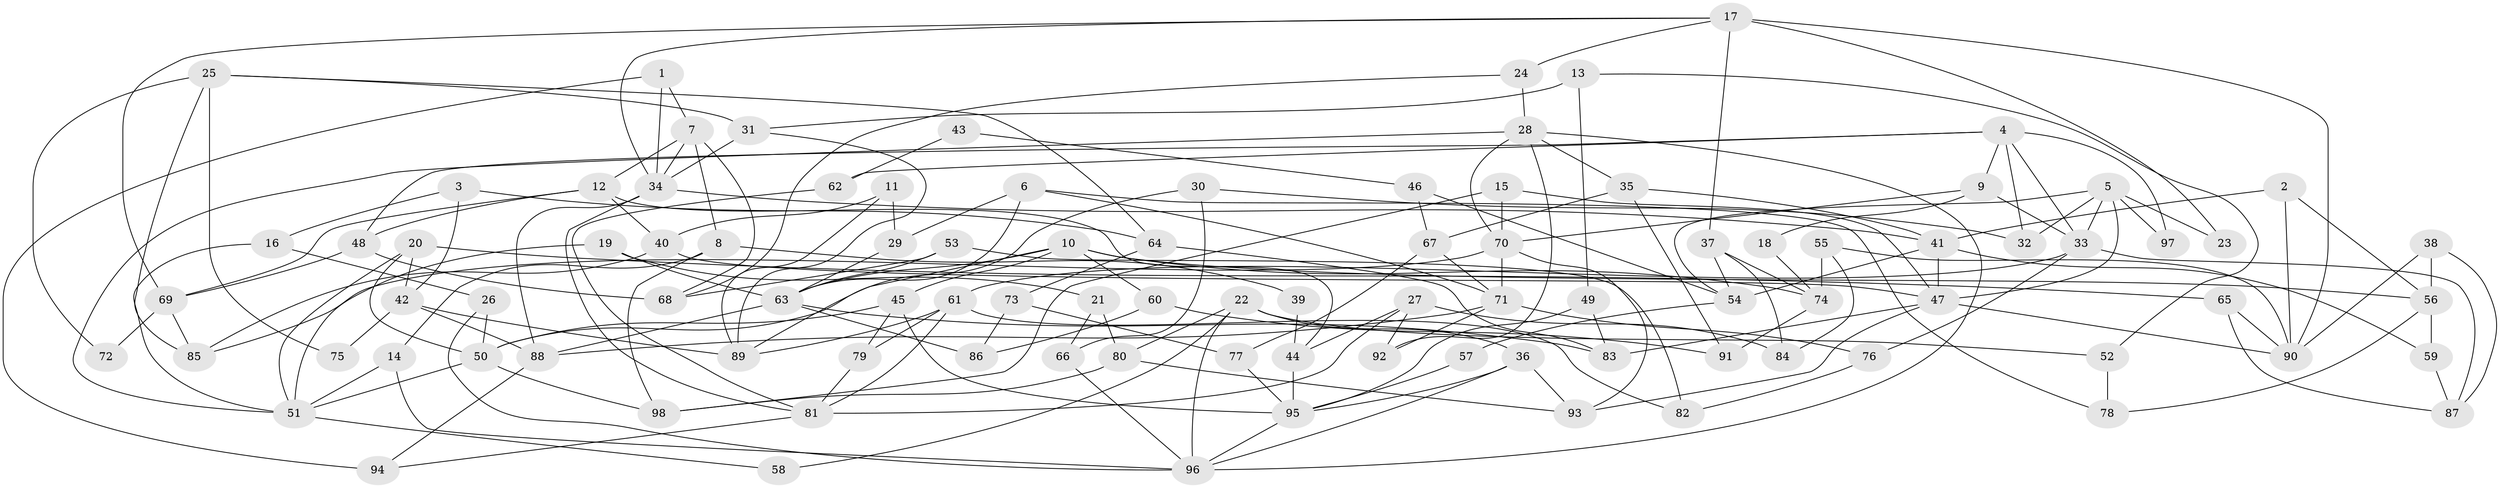 // coarse degree distribution, {3: 0.09375, 8: 0.125, 7: 0.15625, 6: 0.25, 11: 0.0625, 4: 0.125, 9: 0.03125, 5: 0.09375, 12: 0.0625}
// Generated by graph-tools (version 1.1) at 2025/37/03/04/25 23:37:13]
// undirected, 98 vertices, 196 edges
graph export_dot {
  node [color=gray90,style=filled];
  1;
  2;
  3;
  4;
  5;
  6;
  7;
  8;
  9;
  10;
  11;
  12;
  13;
  14;
  15;
  16;
  17;
  18;
  19;
  20;
  21;
  22;
  23;
  24;
  25;
  26;
  27;
  28;
  29;
  30;
  31;
  32;
  33;
  34;
  35;
  36;
  37;
  38;
  39;
  40;
  41;
  42;
  43;
  44;
  45;
  46;
  47;
  48;
  49;
  50;
  51;
  52;
  53;
  54;
  55;
  56;
  57;
  58;
  59;
  60;
  61;
  62;
  63;
  64;
  65;
  66;
  67;
  68;
  69;
  70;
  71;
  72;
  73;
  74;
  75;
  76;
  77;
  78;
  79;
  80;
  81;
  82;
  83;
  84;
  85;
  86;
  87;
  88;
  89;
  90;
  91;
  92;
  93;
  94;
  95;
  96;
  97;
  98;
  1 -- 94;
  1 -- 34;
  1 -- 7;
  2 -- 90;
  2 -- 41;
  2 -- 56;
  3 -- 64;
  3 -- 42;
  3 -- 16;
  4 -- 32;
  4 -- 33;
  4 -- 9;
  4 -- 48;
  4 -- 62;
  4 -- 97;
  5 -- 47;
  5 -- 54;
  5 -- 23;
  5 -- 32;
  5 -- 33;
  5 -- 97;
  6 -- 71;
  6 -- 63;
  6 -- 29;
  6 -- 78;
  7 -- 12;
  7 -- 8;
  7 -- 34;
  7 -- 68;
  8 -- 98;
  8 -- 14;
  8 -- 39;
  9 -- 70;
  9 -- 18;
  9 -- 33;
  10 -- 50;
  10 -- 74;
  10 -- 45;
  10 -- 56;
  10 -- 60;
  10 -- 63;
  11 -- 29;
  11 -- 40;
  11 -- 89;
  12 -- 69;
  12 -- 48;
  12 -- 40;
  12 -- 44;
  13 -- 31;
  13 -- 49;
  13 -- 52;
  14 -- 96;
  14 -- 51;
  15 -- 47;
  15 -- 70;
  15 -- 98;
  16 -- 51;
  16 -- 26;
  17 -- 90;
  17 -- 34;
  17 -- 23;
  17 -- 24;
  17 -- 37;
  17 -- 69;
  18 -- 74;
  19 -- 63;
  19 -- 51;
  19 -- 21;
  20 -- 51;
  20 -- 50;
  20 -- 42;
  20 -- 65;
  21 -- 80;
  21 -- 66;
  22 -- 52;
  22 -- 36;
  22 -- 58;
  22 -- 80;
  22 -- 96;
  24 -- 28;
  24 -- 68;
  25 -- 85;
  25 -- 31;
  25 -- 64;
  25 -- 72;
  25 -- 75;
  26 -- 96;
  26 -- 50;
  27 -- 81;
  27 -- 92;
  27 -- 44;
  27 -- 84;
  28 -- 96;
  28 -- 51;
  28 -- 35;
  28 -- 70;
  28 -- 92;
  29 -- 63;
  30 -- 66;
  30 -- 89;
  30 -- 32;
  31 -- 34;
  31 -- 89;
  33 -- 61;
  33 -- 76;
  33 -- 87;
  34 -- 88;
  34 -- 41;
  34 -- 81;
  35 -- 41;
  35 -- 67;
  35 -- 91;
  36 -- 93;
  36 -- 96;
  36 -- 95;
  37 -- 84;
  37 -- 54;
  37 -- 74;
  38 -- 56;
  38 -- 87;
  38 -- 90;
  39 -- 44;
  40 -- 47;
  40 -- 85;
  41 -- 47;
  41 -- 54;
  41 -- 59;
  42 -- 89;
  42 -- 75;
  42 -- 88;
  43 -- 62;
  43 -- 46;
  44 -- 95;
  45 -- 95;
  45 -- 50;
  45 -- 79;
  46 -- 54;
  46 -- 67;
  47 -- 93;
  47 -- 90;
  47 -- 83;
  48 -- 68;
  48 -- 69;
  49 -- 83;
  49 -- 95;
  50 -- 51;
  50 -- 98;
  51 -- 58;
  52 -- 78;
  53 -- 63;
  53 -- 68;
  53 -- 82;
  54 -- 57;
  55 -- 74;
  55 -- 90;
  55 -- 84;
  56 -- 59;
  56 -- 78;
  57 -- 95;
  59 -- 87;
  60 -- 86;
  60 -- 91;
  61 -- 81;
  61 -- 79;
  61 -- 82;
  61 -- 89;
  62 -- 81;
  63 -- 88;
  63 -- 83;
  63 -- 86;
  64 -- 83;
  64 -- 73;
  65 -- 87;
  65 -- 90;
  66 -- 96;
  67 -- 71;
  67 -- 77;
  69 -- 72;
  69 -- 85;
  70 -- 85;
  70 -- 71;
  70 -- 93;
  71 -- 76;
  71 -- 88;
  71 -- 92;
  73 -- 77;
  73 -- 86;
  74 -- 91;
  76 -- 82;
  77 -- 95;
  79 -- 81;
  80 -- 98;
  80 -- 93;
  81 -- 94;
  88 -- 94;
  95 -- 96;
}
